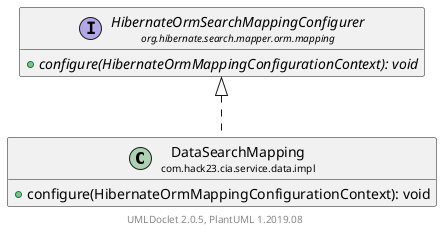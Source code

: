 @startuml
    set namespaceSeparator none
    hide empty fields
    hide empty methods

    class "<size:14>DataSearchMapping\n<size:10>com.hack23.cia.service.data.impl" as com.hack23.cia.service.data.impl.DataSearchMapping [[DataSearchMapping.html]] {
        +configure(HibernateOrmMappingConfigurationContext): void
    }

    interface "<size:14>HibernateOrmSearchMappingConfigurer\n<size:10>org.hibernate.search.mapper.orm.mapping" as org.hibernate.search.mapper.orm.mapping.HibernateOrmSearchMappingConfigurer {
        {abstract} +configure(HibernateOrmMappingConfigurationContext): void
    }

    org.hibernate.search.mapper.orm.mapping.HibernateOrmSearchMappingConfigurer <|.. com.hack23.cia.service.data.impl.DataSearchMapping

    center footer UMLDoclet 2.0.5, PlantUML 1.2019.08
@enduml
